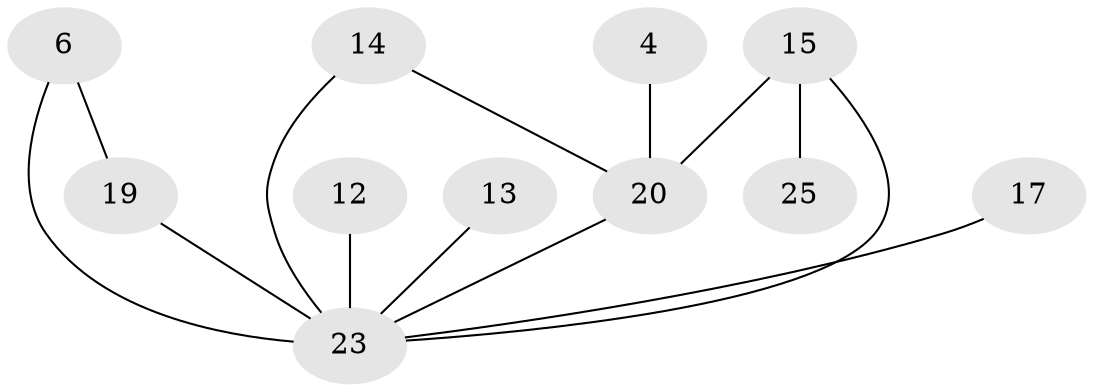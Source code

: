 // original degree distribution, {0: 0.28, 2: 0.26, 3: 0.16, 4: 0.06, 1: 0.2, 5: 0.04}
// Generated by graph-tools (version 1.1) at 2025/49/03/09/25 03:49:14]
// undirected, 11 vertices, 13 edges
graph export_dot {
graph [start="1"]
  node [color=gray90,style=filled];
  4;
  6;
  12;
  13;
  14;
  15;
  17;
  19;
  20;
  23;
  25;
  4 -- 20 [weight=1.0];
  6 -- 19 [weight=1.0];
  6 -- 23 [weight=1.0];
  12 -- 23 [weight=1.0];
  13 -- 23 [weight=1.0];
  14 -- 20 [weight=1.0];
  14 -- 23 [weight=1.0];
  15 -- 20 [weight=1.0];
  15 -- 23 [weight=1.0];
  15 -- 25 [weight=1.0];
  17 -- 23 [weight=1.0];
  19 -- 23 [weight=2.0];
  20 -- 23 [weight=1.0];
}
